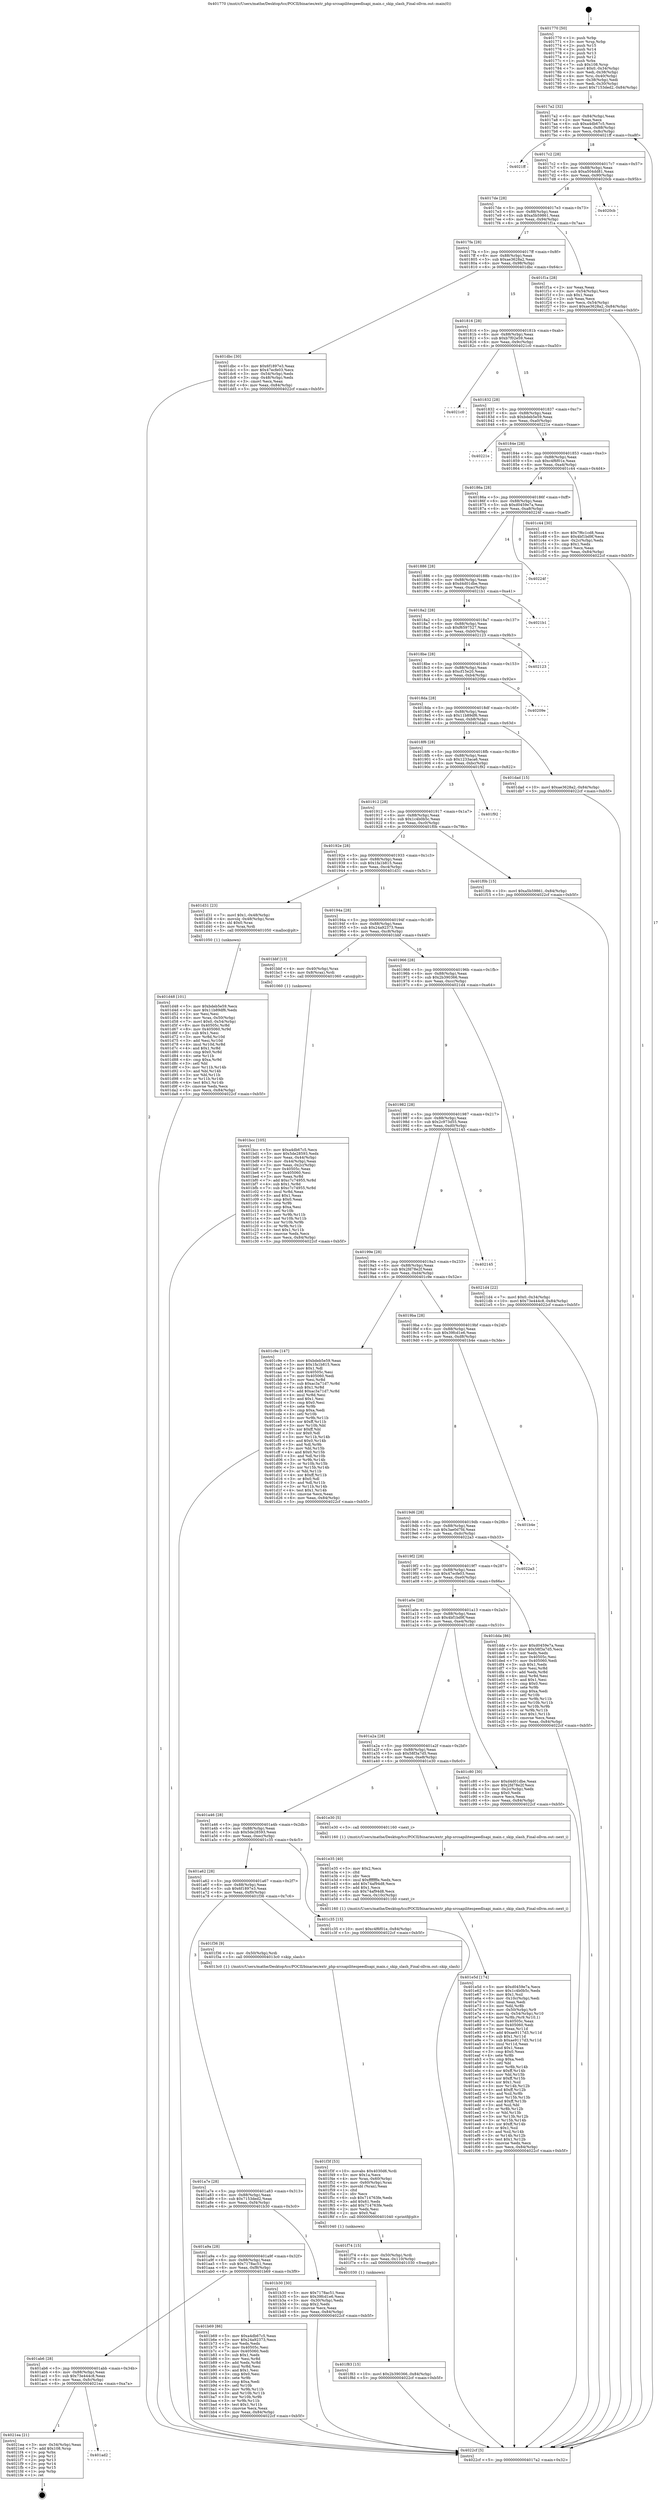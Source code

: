 digraph "0x401770" {
  label = "0x401770 (/mnt/c/Users/mathe/Desktop/tcc/POCII/binaries/extr_php-srcsapilitespeedlsapi_main.c_skip_slash_Final-ollvm.out::main(0))"
  labelloc = "t"
  node[shape=record]

  Entry [label="",width=0.3,height=0.3,shape=circle,fillcolor=black,style=filled]
  "0x4017a2" [label="{
     0x4017a2 [32]\l
     | [instrs]\l
     &nbsp;&nbsp;0x4017a2 \<+6\>: mov -0x84(%rbp),%eax\l
     &nbsp;&nbsp;0x4017a8 \<+2\>: mov %eax,%ecx\l
     &nbsp;&nbsp;0x4017aa \<+6\>: sub $0xa4db67c5,%ecx\l
     &nbsp;&nbsp;0x4017b0 \<+6\>: mov %eax,-0x88(%rbp)\l
     &nbsp;&nbsp;0x4017b6 \<+6\>: mov %ecx,-0x8c(%rbp)\l
     &nbsp;&nbsp;0x4017bc \<+6\>: je 00000000004021ff \<main+0xa8f\>\l
  }"]
  "0x4021ff" [label="{
     0x4021ff\l
  }", style=dashed]
  "0x4017c2" [label="{
     0x4017c2 [28]\l
     | [instrs]\l
     &nbsp;&nbsp;0x4017c2 \<+5\>: jmp 00000000004017c7 \<main+0x57\>\l
     &nbsp;&nbsp;0x4017c7 \<+6\>: mov -0x88(%rbp),%eax\l
     &nbsp;&nbsp;0x4017cd \<+5\>: sub $0xa504dd81,%eax\l
     &nbsp;&nbsp;0x4017d2 \<+6\>: mov %eax,-0x90(%rbp)\l
     &nbsp;&nbsp;0x4017d8 \<+6\>: je 00000000004020cb \<main+0x95b\>\l
  }"]
  Exit [label="",width=0.3,height=0.3,shape=circle,fillcolor=black,style=filled,peripheries=2]
  "0x4020cb" [label="{
     0x4020cb\l
  }", style=dashed]
  "0x4017de" [label="{
     0x4017de [28]\l
     | [instrs]\l
     &nbsp;&nbsp;0x4017de \<+5\>: jmp 00000000004017e3 \<main+0x73\>\l
     &nbsp;&nbsp;0x4017e3 \<+6\>: mov -0x88(%rbp),%eax\l
     &nbsp;&nbsp;0x4017e9 \<+5\>: sub $0xa5b59861,%eax\l
     &nbsp;&nbsp;0x4017ee \<+6\>: mov %eax,-0x94(%rbp)\l
     &nbsp;&nbsp;0x4017f4 \<+6\>: je 0000000000401f1a \<main+0x7aa\>\l
  }"]
  "0x401ad2" [label="{
     0x401ad2\l
  }", style=dashed]
  "0x401f1a" [label="{
     0x401f1a [28]\l
     | [instrs]\l
     &nbsp;&nbsp;0x401f1a \<+2\>: xor %eax,%eax\l
     &nbsp;&nbsp;0x401f1c \<+3\>: mov -0x54(%rbp),%ecx\l
     &nbsp;&nbsp;0x401f1f \<+3\>: sub $0x1,%eax\l
     &nbsp;&nbsp;0x401f22 \<+2\>: sub %eax,%ecx\l
     &nbsp;&nbsp;0x401f24 \<+3\>: mov %ecx,-0x54(%rbp)\l
     &nbsp;&nbsp;0x401f27 \<+10\>: movl $0xae3628a2,-0x84(%rbp)\l
     &nbsp;&nbsp;0x401f31 \<+5\>: jmp 00000000004022cf \<main+0xb5f\>\l
  }"]
  "0x4017fa" [label="{
     0x4017fa [28]\l
     | [instrs]\l
     &nbsp;&nbsp;0x4017fa \<+5\>: jmp 00000000004017ff \<main+0x8f\>\l
     &nbsp;&nbsp;0x4017ff \<+6\>: mov -0x88(%rbp),%eax\l
     &nbsp;&nbsp;0x401805 \<+5\>: sub $0xae3628a2,%eax\l
     &nbsp;&nbsp;0x40180a \<+6\>: mov %eax,-0x98(%rbp)\l
     &nbsp;&nbsp;0x401810 \<+6\>: je 0000000000401dbc \<main+0x64c\>\l
  }"]
  "0x4021ea" [label="{
     0x4021ea [21]\l
     | [instrs]\l
     &nbsp;&nbsp;0x4021ea \<+3\>: mov -0x34(%rbp),%eax\l
     &nbsp;&nbsp;0x4021ed \<+7\>: add $0x108,%rsp\l
     &nbsp;&nbsp;0x4021f4 \<+1\>: pop %rbx\l
     &nbsp;&nbsp;0x4021f5 \<+2\>: pop %r12\l
     &nbsp;&nbsp;0x4021f7 \<+2\>: pop %r13\l
     &nbsp;&nbsp;0x4021f9 \<+2\>: pop %r14\l
     &nbsp;&nbsp;0x4021fb \<+2\>: pop %r15\l
     &nbsp;&nbsp;0x4021fd \<+1\>: pop %rbp\l
     &nbsp;&nbsp;0x4021fe \<+1\>: ret\l
  }"]
  "0x401dbc" [label="{
     0x401dbc [30]\l
     | [instrs]\l
     &nbsp;&nbsp;0x401dbc \<+5\>: mov $0x6f1897e3,%eax\l
     &nbsp;&nbsp;0x401dc1 \<+5\>: mov $0x47ecfe03,%ecx\l
     &nbsp;&nbsp;0x401dc6 \<+3\>: mov -0x54(%rbp),%edx\l
     &nbsp;&nbsp;0x401dc9 \<+3\>: cmp -0x48(%rbp),%edx\l
     &nbsp;&nbsp;0x401dcc \<+3\>: cmovl %ecx,%eax\l
     &nbsp;&nbsp;0x401dcf \<+6\>: mov %eax,-0x84(%rbp)\l
     &nbsp;&nbsp;0x401dd5 \<+5\>: jmp 00000000004022cf \<main+0xb5f\>\l
  }"]
  "0x401816" [label="{
     0x401816 [28]\l
     | [instrs]\l
     &nbsp;&nbsp;0x401816 \<+5\>: jmp 000000000040181b \<main+0xab\>\l
     &nbsp;&nbsp;0x40181b \<+6\>: mov -0x88(%rbp),%eax\l
     &nbsp;&nbsp;0x401821 \<+5\>: sub $0xb7f02e59,%eax\l
     &nbsp;&nbsp;0x401826 \<+6\>: mov %eax,-0x9c(%rbp)\l
     &nbsp;&nbsp;0x40182c \<+6\>: je 00000000004021c0 \<main+0xa50\>\l
  }"]
  "0x401f83" [label="{
     0x401f83 [15]\l
     | [instrs]\l
     &nbsp;&nbsp;0x401f83 \<+10\>: movl $0x2b390366,-0x84(%rbp)\l
     &nbsp;&nbsp;0x401f8d \<+5\>: jmp 00000000004022cf \<main+0xb5f\>\l
  }"]
  "0x4021c0" [label="{
     0x4021c0\l
  }", style=dashed]
  "0x401832" [label="{
     0x401832 [28]\l
     | [instrs]\l
     &nbsp;&nbsp;0x401832 \<+5\>: jmp 0000000000401837 \<main+0xc7\>\l
     &nbsp;&nbsp;0x401837 \<+6\>: mov -0x88(%rbp),%eax\l
     &nbsp;&nbsp;0x40183d \<+5\>: sub $0xbdeb5e59,%eax\l
     &nbsp;&nbsp;0x401842 \<+6\>: mov %eax,-0xa0(%rbp)\l
     &nbsp;&nbsp;0x401848 \<+6\>: je 000000000040221e \<main+0xaae\>\l
  }"]
  "0x401f74" [label="{
     0x401f74 [15]\l
     | [instrs]\l
     &nbsp;&nbsp;0x401f74 \<+4\>: mov -0x50(%rbp),%rdi\l
     &nbsp;&nbsp;0x401f78 \<+6\>: mov %eax,-0x110(%rbp)\l
     &nbsp;&nbsp;0x401f7e \<+5\>: call 0000000000401030 \<free@plt\>\l
     | [calls]\l
     &nbsp;&nbsp;0x401030 \{1\} (unknown)\l
  }"]
  "0x40221e" [label="{
     0x40221e\l
  }", style=dashed]
  "0x40184e" [label="{
     0x40184e [28]\l
     | [instrs]\l
     &nbsp;&nbsp;0x40184e \<+5\>: jmp 0000000000401853 \<main+0xe3\>\l
     &nbsp;&nbsp;0x401853 \<+6\>: mov -0x88(%rbp),%eax\l
     &nbsp;&nbsp;0x401859 \<+5\>: sub $0xc4f6f01e,%eax\l
     &nbsp;&nbsp;0x40185e \<+6\>: mov %eax,-0xa4(%rbp)\l
     &nbsp;&nbsp;0x401864 \<+6\>: je 0000000000401c44 \<main+0x4d4\>\l
  }"]
  "0x401f3f" [label="{
     0x401f3f [53]\l
     | [instrs]\l
     &nbsp;&nbsp;0x401f3f \<+10\>: movabs $0x4030d6,%rdi\l
     &nbsp;&nbsp;0x401f49 \<+5\>: mov $0x1a,%ecx\l
     &nbsp;&nbsp;0x401f4e \<+4\>: mov %rax,-0x60(%rbp)\l
     &nbsp;&nbsp;0x401f52 \<+4\>: mov -0x60(%rbp),%rax\l
     &nbsp;&nbsp;0x401f56 \<+3\>: movsbl (%rax),%eax\l
     &nbsp;&nbsp;0x401f59 \<+1\>: cltd\l
     &nbsp;&nbsp;0x401f5a \<+2\>: idiv %ecx\l
     &nbsp;&nbsp;0x401f5c \<+6\>: sub $0x714763fe,%edx\l
     &nbsp;&nbsp;0x401f62 \<+3\>: add $0x61,%edx\l
     &nbsp;&nbsp;0x401f65 \<+6\>: add $0x714763fe,%edx\l
     &nbsp;&nbsp;0x401f6b \<+2\>: mov %edx,%esi\l
     &nbsp;&nbsp;0x401f6d \<+2\>: mov $0x0,%al\l
     &nbsp;&nbsp;0x401f6f \<+5\>: call 0000000000401040 \<printf@plt\>\l
     | [calls]\l
     &nbsp;&nbsp;0x401040 \{1\} (unknown)\l
  }"]
  "0x401c44" [label="{
     0x401c44 [30]\l
     | [instrs]\l
     &nbsp;&nbsp;0x401c44 \<+5\>: mov $0x7f6c1cd8,%eax\l
     &nbsp;&nbsp;0x401c49 \<+5\>: mov $0x4bf1bd9f,%ecx\l
     &nbsp;&nbsp;0x401c4e \<+3\>: mov -0x2c(%rbp),%edx\l
     &nbsp;&nbsp;0x401c51 \<+3\>: cmp $0x1,%edx\l
     &nbsp;&nbsp;0x401c54 \<+3\>: cmovl %ecx,%eax\l
     &nbsp;&nbsp;0x401c57 \<+6\>: mov %eax,-0x84(%rbp)\l
     &nbsp;&nbsp;0x401c5d \<+5\>: jmp 00000000004022cf \<main+0xb5f\>\l
  }"]
  "0x40186a" [label="{
     0x40186a [28]\l
     | [instrs]\l
     &nbsp;&nbsp;0x40186a \<+5\>: jmp 000000000040186f \<main+0xff\>\l
     &nbsp;&nbsp;0x40186f \<+6\>: mov -0x88(%rbp),%eax\l
     &nbsp;&nbsp;0x401875 \<+5\>: sub $0xd0459e7a,%eax\l
     &nbsp;&nbsp;0x40187a \<+6\>: mov %eax,-0xa8(%rbp)\l
     &nbsp;&nbsp;0x401880 \<+6\>: je 000000000040224f \<main+0xadf\>\l
  }"]
  "0x401e5d" [label="{
     0x401e5d [174]\l
     | [instrs]\l
     &nbsp;&nbsp;0x401e5d \<+5\>: mov $0xd0459e7a,%ecx\l
     &nbsp;&nbsp;0x401e62 \<+5\>: mov $0x1c4b0b5c,%edx\l
     &nbsp;&nbsp;0x401e67 \<+3\>: mov $0x1,%sil\l
     &nbsp;&nbsp;0x401e6a \<+6\>: mov -0x10c(%rbp),%edi\l
     &nbsp;&nbsp;0x401e70 \<+3\>: imul %eax,%edi\l
     &nbsp;&nbsp;0x401e73 \<+3\>: mov %dil,%r8b\l
     &nbsp;&nbsp;0x401e76 \<+4\>: mov -0x50(%rbp),%r9\l
     &nbsp;&nbsp;0x401e7a \<+4\>: movslq -0x54(%rbp),%r10\l
     &nbsp;&nbsp;0x401e7e \<+4\>: mov %r8b,(%r9,%r10,1)\l
     &nbsp;&nbsp;0x401e82 \<+7\>: mov 0x40505c,%eax\l
     &nbsp;&nbsp;0x401e89 \<+7\>: mov 0x405060,%edi\l
     &nbsp;&nbsp;0x401e90 \<+3\>: mov %eax,%r11d\l
     &nbsp;&nbsp;0x401e93 \<+7\>: add $0xae9117d3,%r11d\l
     &nbsp;&nbsp;0x401e9a \<+4\>: sub $0x1,%r11d\l
     &nbsp;&nbsp;0x401e9e \<+7\>: sub $0xae9117d3,%r11d\l
     &nbsp;&nbsp;0x401ea5 \<+4\>: imul %r11d,%eax\l
     &nbsp;&nbsp;0x401ea9 \<+3\>: and $0x1,%eax\l
     &nbsp;&nbsp;0x401eac \<+3\>: cmp $0x0,%eax\l
     &nbsp;&nbsp;0x401eaf \<+4\>: sete %r8b\l
     &nbsp;&nbsp;0x401eb3 \<+3\>: cmp $0xa,%edi\l
     &nbsp;&nbsp;0x401eb6 \<+3\>: setl %bl\l
     &nbsp;&nbsp;0x401eb9 \<+3\>: mov %r8b,%r14b\l
     &nbsp;&nbsp;0x401ebc \<+4\>: xor $0xff,%r14b\l
     &nbsp;&nbsp;0x401ec0 \<+3\>: mov %bl,%r15b\l
     &nbsp;&nbsp;0x401ec3 \<+4\>: xor $0xff,%r15b\l
     &nbsp;&nbsp;0x401ec7 \<+4\>: xor $0x1,%sil\l
     &nbsp;&nbsp;0x401ecb \<+3\>: mov %r14b,%r12b\l
     &nbsp;&nbsp;0x401ece \<+4\>: and $0xff,%r12b\l
     &nbsp;&nbsp;0x401ed2 \<+3\>: and %sil,%r8b\l
     &nbsp;&nbsp;0x401ed5 \<+3\>: mov %r15b,%r13b\l
     &nbsp;&nbsp;0x401ed8 \<+4\>: and $0xff,%r13b\l
     &nbsp;&nbsp;0x401edc \<+3\>: and %sil,%bl\l
     &nbsp;&nbsp;0x401edf \<+3\>: or %r8b,%r12b\l
     &nbsp;&nbsp;0x401ee2 \<+3\>: or %bl,%r13b\l
     &nbsp;&nbsp;0x401ee5 \<+3\>: xor %r13b,%r12b\l
     &nbsp;&nbsp;0x401ee8 \<+3\>: or %r15b,%r14b\l
     &nbsp;&nbsp;0x401eeb \<+4\>: xor $0xff,%r14b\l
     &nbsp;&nbsp;0x401eef \<+4\>: or $0x1,%sil\l
     &nbsp;&nbsp;0x401ef3 \<+3\>: and %sil,%r14b\l
     &nbsp;&nbsp;0x401ef6 \<+3\>: or %r14b,%r12b\l
     &nbsp;&nbsp;0x401ef9 \<+4\>: test $0x1,%r12b\l
     &nbsp;&nbsp;0x401efd \<+3\>: cmovne %edx,%ecx\l
     &nbsp;&nbsp;0x401f00 \<+6\>: mov %ecx,-0x84(%rbp)\l
     &nbsp;&nbsp;0x401f06 \<+5\>: jmp 00000000004022cf \<main+0xb5f\>\l
  }"]
  "0x40224f" [label="{
     0x40224f\l
  }", style=dashed]
  "0x401886" [label="{
     0x401886 [28]\l
     | [instrs]\l
     &nbsp;&nbsp;0x401886 \<+5\>: jmp 000000000040188b \<main+0x11b\>\l
     &nbsp;&nbsp;0x40188b \<+6\>: mov -0x88(%rbp),%eax\l
     &nbsp;&nbsp;0x401891 \<+5\>: sub $0xd4d01dbe,%eax\l
     &nbsp;&nbsp;0x401896 \<+6\>: mov %eax,-0xac(%rbp)\l
     &nbsp;&nbsp;0x40189c \<+6\>: je 00000000004021b1 \<main+0xa41\>\l
  }"]
  "0x401e35" [label="{
     0x401e35 [40]\l
     | [instrs]\l
     &nbsp;&nbsp;0x401e35 \<+5\>: mov $0x2,%ecx\l
     &nbsp;&nbsp;0x401e3a \<+1\>: cltd\l
     &nbsp;&nbsp;0x401e3b \<+2\>: idiv %ecx\l
     &nbsp;&nbsp;0x401e3d \<+6\>: imul $0xfffffffe,%edx,%ecx\l
     &nbsp;&nbsp;0x401e43 \<+6\>: add $0x74af94d8,%ecx\l
     &nbsp;&nbsp;0x401e49 \<+3\>: add $0x1,%ecx\l
     &nbsp;&nbsp;0x401e4c \<+6\>: sub $0x74af94d8,%ecx\l
     &nbsp;&nbsp;0x401e52 \<+6\>: mov %ecx,-0x10c(%rbp)\l
     &nbsp;&nbsp;0x401e58 \<+5\>: call 0000000000401160 \<next_i\>\l
     | [calls]\l
     &nbsp;&nbsp;0x401160 \{1\} (/mnt/c/Users/mathe/Desktop/tcc/POCII/binaries/extr_php-srcsapilitespeedlsapi_main.c_skip_slash_Final-ollvm.out::next_i)\l
  }"]
  "0x4021b1" [label="{
     0x4021b1\l
  }", style=dashed]
  "0x4018a2" [label="{
     0x4018a2 [28]\l
     | [instrs]\l
     &nbsp;&nbsp;0x4018a2 \<+5\>: jmp 00000000004018a7 \<main+0x137\>\l
     &nbsp;&nbsp;0x4018a7 \<+6\>: mov -0x88(%rbp),%eax\l
     &nbsp;&nbsp;0x4018ad \<+5\>: sub $0xf6597527,%eax\l
     &nbsp;&nbsp;0x4018b2 \<+6\>: mov %eax,-0xb0(%rbp)\l
     &nbsp;&nbsp;0x4018b8 \<+6\>: je 0000000000402123 \<main+0x9b3\>\l
  }"]
  "0x401d48" [label="{
     0x401d48 [101]\l
     | [instrs]\l
     &nbsp;&nbsp;0x401d48 \<+5\>: mov $0xbdeb5e59,%ecx\l
     &nbsp;&nbsp;0x401d4d \<+5\>: mov $0x11b89df6,%edx\l
     &nbsp;&nbsp;0x401d52 \<+2\>: xor %esi,%esi\l
     &nbsp;&nbsp;0x401d54 \<+4\>: mov %rax,-0x50(%rbp)\l
     &nbsp;&nbsp;0x401d58 \<+7\>: movl $0x0,-0x54(%rbp)\l
     &nbsp;&nbsp;0x401d5f \<+8\>: mov 0x40505c,%r8d\l
     &nbsp;&nbsp;0x401d67 \<+8\>: mov 0x405060,%r9d\l
     &nbsp;&nbsp;0x401d6f \<+3\>: sub $0x1,%esi\l
     &nbsp;&nbsp;0x401d72 \<+3\>: mov %r8d,%r10d\l
     &nbsp;&nbsp;0x401d75 \<+3\>: add %esi,%r10d\l
     &nbsp;&nbsp;0x401d78 \<+4\>: imul %r10d,%r8d\l
     &nbsp;&nbsp;0x401d7c \<+4\>: and $0x1,%r8d\l
     &nbsp;&nbsp;0x401d80 \<+4\>: cmp $0x0,%r8d\l
     &nbsp;&nbsp;0x401d84 \<+4\>: sete %r11b\l
     &nbsp;&nbsp;0x401d88 \<+4\>: cmp $0xa,%r9d\l
     &nbsp;&nbsp;0x401d8c \<+3\>: setl %bl\l
     &nbsp;&nbsp;0x401d8f \<+3\>: mov %r11b,%r14b\l
     &nbsp;&nbsp;0x401d92 \<+3\>: and %bl,%r14b\l
     &nbsp;&nbsp;0x401d95 \<+3\>: xor %bl,%r11b\l
     &nbsp;&nbsp;0x401d98 \<+3\>: or %r11b,%r14b\l
     &nbsp;&nbsp;0x401d9b \<+4\>: test $0x1,%r14b\l
     &nbsp;&nbsp;0x401d9f \<+3\>: cmovne %edx,%ecx\l
     &nbsp;&nbsp;0x401da2 \<+6\>: mov %ecx,-0x84(%rbp)\l
     &nbsp;&nbsp;0x401da8 \<+5\>: jmp 00000000004022cf \<main+0xb5f\>\l
  }"]
  "0x402123" [label="{
     0x402123\l
  }", style=dashed]
  "0x4018be" [label="{
     0x4018be [28]\l
     | [instrs]\l
     &nbsp;&nbsp;0x4018be \<+5\>: jmp 00000000004018c3 \<main+0x153\>\l
     &nbsp;&nbsp;0x4018c3 \<+6\>: mov -0x88(%rbp),%eax\l
     &nbsp;&nbsp;0x4018c9 \<+5\>: sub $0xcf15e20,%eax\l
     &nbsp;&nbsp;0x4018ce \<+6\>: mov %eax,-0xb4(%rbp)\l
     &nbsp;&nbsp;0x4018d4 \<+6\>: je 000000000040209e \<main+0x92e\>\l
  }"]
  "0x401bcc" [label="{
     0x401bcc [105]\l
     | [instrs]\l
     &nbsp;&nbsp;0x401bcc \<+5\>: mov $0xa4db67c5,%ecx\l
     &nbsp;&nbsp;0x401bd1 \<+5\>: mov $0x5de28593,%edx\l
     &nbsp;&nbsp;0x401bd6 \<+3\>: mov %eax,-0x44(%rbp)\l
     &nbsp;&nbsp;0x401bd9 \<+3\>: mov -0x44(%rbp),%eax\l
     &nbsp;&nbsp;0x401bdc \<+3\>: mov %eax,-0x2c(%rbp)\l
     &nbsp;&nbsp;0x401bdf \<+7\>: mov 0x40505c,%eax\l
     &nbsp;&nbsp;0x401be6 \<+7\>: mov 0x405060,%esi\l
     &nbsp;&nbsp;0x401bed \<+3\>: mov %eax,%r8d\l
     &nbsp;&nbsp;0x401bf0 \<+7\>: add $0xc7c74955,%r8d\l
     &nbsp;&nbsp;0x401bf7 \<+4\>: sub $0x1,%r8d\l
     &nbsp;&nbsp;0x401bfb \<+7\>: sub $0xc7c74955,%r8d\l
     &nbsp;&nbsp;0x401c02 \<+4\>: imul %r8d,%eax\l
     &nbsp;&nbsp;0x401c06 \<+3\>: and $0x1,%eax\l
     &nbsp;&nbsp;0x401c09 \<+3\>: cmp $0x0,%eax\l
     &nbsp;&nbsp;0x401c0c \<+4\>: sete %r9b\l
     &nbsp;&nbsp;0x401c10 \<+3\>: cmp $0xa,%esi\l
     &nbsp;&nbsp;0x401c13 \<+4\>: setl %r10b\l
     &nbsp;&nbsp;0x401c17 \<+3\>: mov %r9b,%r11b\l
     &nbsp;&nbsp;0x401c1a \<+3\>: and %r10b,%r11b\l
     &nbsp;&nbsp;0x401c1d \<+3\>: xor %r10b,%r9b\l
     &nbsp;&nbsp;0x401c20 \<+3\>: or %r9b,%r11b\l
     &nbsp;&nbsp;0x401c23 \<+4\>: test $0x1,%r11b\l
     &nbsp;&nbsp;0x401c27 \<+3\>: cmovne %edx,%ecx\l
     &nbsp;&nbsp;0x401c2a \<+6\>: mov %ecx,-0x84(%rbp)\l
     &nbsp;&nbsp;0x401c30 \<+5\>: jmp 00000000004022cf \<main+0xb5f\>\l
  }"]
  "0x40209e" [label="{
     0x40209e\l
  }", style=dashed]
  "0x4018da" [label="{
     0x4018da [28]\l
     | [instrs]\l
     &nbsp;&nbsp;0x4018da \<+5\>: jmp 00000000004018df \<main+0x16f\>\l
     &nbsp;&nbsp;0x4018df \<+6\>: mov -0x88(%rbp),%eax\l
     &nbsp;&nbsp;0x4018e5 \<+5\>: sub $0x11b89df6,%eax\l
     &nbsp;&nbsp;0x4018ea \<+6\>: mov %eax,-0xb8(%rbp)\l
     &nbsp;&nbsp;0x4018f0 \<+6\>: je 0000000000401dad \<main+0x63d\>\l
  }"]
  "0x401ab6" [label="{
     0x401ab6 [28]\l
     | [instrs]\l
     &nbsp;&nbsp;0x401ab6 \<+5\>: jmp 0000000000401abb \<main+0x34b\>\l
     &nbsp;&nbsp;0x401abb \<+6\>: mov -0x88(%rbp),%eax\l
     &nbsp;&nbsp;0x401ac1 \<+5\>: sub $0x73e444c8,%eax\l
     &nbsp;&nbsp;0x401ac6 \<+6\>: mov %eax,-0xfc(%rbp)\l
     &nbsp;&nbsp;0x401acc \<+6\>: je 00000000004021ea \<main+0xa7a\>\l
  }"]
  "0x401dad" [label="{
     0x401dad [15]\l
     | [instrs]\l
     &nbsp;&nbsp;0x401dad \<+10\>: movl $0xae3628a2,-0x84(%rbp)\l
     &nbsp;&nbsp;0x401db7 \<+5\>: jmp 00000000004022cf \<main+0xb5f\>\l
  }"]
  "0x4018f6" [label="{
     0x4018f6 [28]\l
     | [instrs]\l
     &nbsp;&nbsp;0x4018f6 \<+5\>: jmp 00000000004018fb \<main+0x18b\>\l
     &nbsp;&nbsp;0x4018fb \<+6\>: mov -0x88(%rbp),%eax\l
     &nbsp;&nbsp;0x401901 \<+5\>: sub $0x1233aca6,%eax\l
     &nbsp;&nbsp;0x401906 \<+6\>: mov %eax,-0xbc(%rbp)\l
     &nbsp;&nbsp;0x40190c \<+6\>: je 0000000000401f92 \<main+0x822\>\l
  }"]
  "0x401b69" [label="{
     0x401b69 [86]\l
     | [instrs]\l
     &nbsp;&nbsp;0x401b69 \<+5\>: mov $0xa4db67c5,%eax\l
     &nbsp;&nbsp;0x401b6e \<+5\>: mov $0x24a92373,%ecx\l
     &nbsp;&nbsp;0x401b73 \<+2\>: xor %edx,%edx\l
     &nbsp;&nbsp;0x401b75 \<+7\>: mov 0x40505c,%esi\l
     &nbsp;&nbsp;0x401b7c \<+7\>: mov 0x405060,%edi\l
     &nbsp;&nbsp;0x401b83 \<+3\>: sub $0x1,%edx\l
     &nbsp;&nbsp;0x401b86 \<+3\>: mov %esi,%r8d\l
     &nbsp;&nbsp;0x401b89 \<+3\>: add %edx,%r8d\l
     &nbsp;&nbsp;0x401b8c \<+4\>: imul %r8d,%esi\l
     &nbsp;&nbsp;0x401b90 \<+3\>: and $0x1,%esi\l
     &nbsp;&nbsp;0x401b93 \<+3\>: cmp $0x0,%esi\l
     &nbsp;&nbsp;0x401b96 \<+4\>: sete %r9b\l
     &nbsp;&nbsp;0x401b9a \<+3\>: cmp $0xa,%edi\l
     &nbsp;&nbsp;0x401b9d \<+4\>: setl %r10b\l
     &nbsp;&nbsp;0x401ba1 \<+3\>: mov %r9b,%r11b\l
     &nbsp;&nbsp;0x401ba4 \<+3\>: and %r10b,%r11b\l
     &nbsp;&nbsp;0x401ba7 \<+3\>: xor %r10b,%r9b\l
     &nbsp;&nbsp;0x401baa \<+3\>: or %r9b,%r11b\l
     &nbsp;&nbsp;0x401bad \<+4\>: test $0x1,%r11b\l
     &nbsp;&nbsp;0x401bb1 \<+3\>: cmovne %ecx,%eax\l
     &nbsp;&nbsp;0x401bb4 \<+6\>: mov %eax,-0x84(%rbp)\l
     &nbsp;&nbsp;0x401bba \<+5\>: jmp 00000000004022cf \<main+0xb5f\>\l
  }"]
  "0x401f92" [label="{
     0x401f92\l
  }", style=dashed]
  "0x401912" [label="{
     0x401912 [28]\l
     | [instrs]\l
     &nbsp;&nbsp;0x401912 \<+5\>: jmp 0000000000401917 \<main+0x1a7\>\l
     &nbsp;&nbsp;0x401917 \<+6\>: mov -0x88(%rbp),%eax\l
     &nbsp;&nbsp;0x40191d \<+5\>: sub $0x1c4b0b5c,%eax\l
     &nbsp;&nbsp;0x401922 \<+6\>: mov %eax,-0xc0(%rbp)\l
     &nbsp;&nbsp;0x401928 \<+6\>: je 0000000000401f0b \<main+0x79b\>\l
  }"]
  "0x401770" [label="{
     0x401770 [50]\l
     | [instrs]\l
     &nbsp;&nbsp;0x401770 \<+1\>: push %rbp\l
     &nbsp;&nbsp;0x401771 \<+3\>: mov %rsp,%rbp\l
     &nbsp;&nbsp;0x401774 \<+2\>: push %r15\l
     &nbsp;&nbsp;0x401776 \<+2\>: push %r14\l
     &nbsp;&nbsp;0x401778 \<+2\>: push %r13\l
     &nbsp;&nbsp;0x40177a \<+2\>: push %r12\l
     &nbsp;&nbsp;0x40177c \<+1\>: push %rbx\l
     &nbsp;&nbsp;0x40177d \<+7\>: sub $0x108,%rsp\l
     &nbsp;&nbsp;0x401784 \<+7\>: movl $0x0,-0x34(%rbp)\l
     &nbsp;&nbsp;0x40178b \<+3\>: mov %edi,-0x38(%rbp)\l
     &nbsp;&nbsp;0x40178e \<+4\>: mov %rsi,-0x40(%rbp)\l
     &nbsp;&nbsp;0x401792 \<+3\>: mov -0x38(%rbp),%edi\l
     &nbsp;&nbsp;0x401795 \<+3\>: mov %edi,-0x30(%rbp)\l
     &nbsp;&nbsp;0x401798 \<+10\>: movl $0x7153ded2,-0x84(%rbp)\l
  }"]
  "0x401f0b" [label="{
     0x401f0b [15]\l
     | [instrs]\l
     &nbsp;&nbsp;0x401f0b \<+10\>: movl $0xa5b59861,-0x84(%rbp)\l
     &nbsp;&nbsp;0x401f15 \<+5\>: jmp 00000000004022cf \<main+0xb5f\>\l
  }"]
  "0x40192e" [label="{
     0x40192e [28]\l
     | [instrs]\l
     &nbsp;&nbsp;0x40192e \<+5\>: jmp 0000000000401933 \<main+0x1c3\>\l
     &nbsp;&nbsp;0x401933 \<+6\>: mov -0x88(%rbp),%eax\l
     &nbsp;&nbsp;0x401939 \<+5\>: sub $0x1fa1b815,%eax\l
     &nbsp;&nbsp;0x40193e \<+6\>: mov %eax,-0xc4(%rbp)\l
     &nbsp;&nbsp;0x401944 \<+6\>: je 0000000000401d31 \<main+0x5c1\>\l
  }"]
  "0x4022cf" [label="{
     0x4022cf [5]\l
     | [instrs]\l
     &nbsp;&nbsp;0x4022cf \<+5\>: jmp 00000000004017a2 \<main+0x32\>\l
  }"]
  "0x401d31" [label="{
     0x401d31 [23]\l
     | [instrs]\l
     &nbsp;&nbsp;0x401d31 \<+7\>: movl $0x1,-0x48(%rbp)\l
     &nbsp;&nbsp;0x401d38 \<+4\>: movslq -0x48(%rbp),%rax\l
     &nbsp;&nbsp;0x401d3c \<+4\>: shl $0x0,%rax\l
     &nbsp;&nbsp;0x401d40 \<+3\>: mov %rax,%rdi\l
     &nbsp;&nbsp;0x401d43 \<+5\>: call 0000000000401050 \<malloc@plt\>\l
     | [calls]\l
     &nbsp;&nbsp;0x401050 \{1\} (unknown)\l
  }"]
  "0x40194a" [label="{
     0x40194a [28]\l
     | [instrs]\l
     &nbsp;&nbsp;0x40194a \<+5\>: jmp 000000000040194f \<main+0x1df\>\l
     &nbsp;&nbsp;0x40194f \<+6\>: mov -0x88(%rbp),%eax\l
     &nbsp;&nbsp;0x401955 \<+5\>: sub $0x24a92373,%eax\l
     &nbsp;&nbsp;0x40195a \<+6\>: mov %eax,-0xc8(%rbp)\l
     &nbsp;&nbsp;0x401960 \<+6\>: je 0000000000401bbf \<main+0x44f\>\l
  }"]
  "0x401a9a" [label="{
     0x401a9a [28]\l
     | [instrs]\l
     &nbsp;&nbsp;0x401a9a \<+5\>: jmp 0000000000401a9f \<main+0x32f\>\l
     &nbsp;&nbsp;0x401a9f \<+6\>: mov -0x88(%rbp),%eax\l
     &nbsp;&nbsp;0x401aa5 \<+5\>: sub $0x7178ac51,%eax\l
     &nbsp;&nbsp;0x401aaa \<+6\>: mov %eax,-0xf8(%rbp)\l
     &nbsp;&nbsp;0x401ab0 \<+6\>: je 0000000000401b69 \<main+0x3f9\>\l
  }"]
  "0x401bbf" [label="{
     0x401bbf [13]\l
     | [instrs]\l
     &nbsp;&nbsp;0x401bbf \<+4\>: mov -0x40(%rbp),%rax\l
     &nbsp;&nbsp;0x401bc3 \<+4\>: mov 0x8(%rax),%rdi\l
     &nbsp;&nbsp;0x401bc7 \<+5\>: call 0000000000401060 \<atoi@plt\>\l
     | [calls]\l
     &nbsp;&nbsp;0x401060 \{1\} (unknown)\l
  }"]
  "0x401966" [label="{
     0x401966 [28]\l
     | [instrs]\l
     &nbsp;&nbsp;0x401966 \<+5\>: jmp 000000000040196b \<main+0x1fb\>\l
     &nbsp;&nbsp;0x40196b \<+6\>: mov -0x88(%rbp),%eax\l
     &nbsp;&nbsp;0x401971 \<+5\>: sub $0x2b390366,%eax\l
     &nbsp;&nbsp;0x401976 \<+6\>: mov %eax,-0xcc(%rbp)\l
     &nbsp;&nbsp;0x40197c \<+6\>: je 00000000004021d4 \<main+0xa64\>\l
  }"]
  "0x401b30" [label="{
     0x401b30 [30]\l
     | [instrs]\l
     &nbsp;&nbsp;0x401b30 \<+5\>: mov $0x7178ac51,%eax\l
     &nbsp;&nbsp;0x401b35 \<+5\>: mov $0x39fcd1e6,%ecx\l
     &nbsp;&nbsp;0x401b3a \<+3\>: mov -0x30(%rbp),%edx\l
     &nbsp;&nbsp;0x401b3d \<+3\>: cmp $0x2,%edx\l
     &nbsp;&nbsp;0x401b40 \<+3\>: cmovne %ecx,%eax\l
     &nbsp;&nbsp;0x401b43 \<+6\>: mov %eax,-0x84(%rbp)\l
     &nbsp;&nbsp;0x401b49 \<+5\>: jmp 00000000004022cf \<main+0xb5f\>\l
  }"]
  "0x4021d4" [label="{
     0x4021d4 [22]\l
     | [instrs]\l
     &nbsp;&nbsp;0x4021d4 \<+7\>: movl $0x0,-0x34(%rbp)\l
     &nbsp;&nbsp;0x4021db \<+10\>: movl $0x73e444c8,-0x84(%rbp)\l
     &nbsp;&nbsp;0x4021e5 \<+5\>: jmp 00000000004022cf \<main+0xb5f\>\l
  }"]
  "0x401982" [label="{
     0x401982 [28]\l
     | [instrs]\l
     &nbsp;&nbsp;0x401982 \<+5\>: jmp 0000000000401987 \<main+0x217\>\l
     &nbsp;&nbsp;0x401987 \<+6\>: mov -0x88(%rbp),%eax\l
     &nbsp;&nbsp;0x40198d \<+5\>: sub $0x2c973d55,%eax\l
     &nbsp;&nbsp;0x401992 \<+6\>: mov %eax,-0xd0(%rbp)\l
     &nbsp;&nbsp;0x401998 \<+6\>: je 0000000000402145 \<main+0x9d5\>\l
  }"]
  "0x401a7e" [label="{
     0x401a7e [28]\l
     | [instrs]\l
     &nbsp;&nbsp;0x401a7e \<+5\>: jmp 0000000000401a83 \<main+0x313\>\l
     &nbsp;&nbsp;0x401a83 \<+6\>: mov -0x88(%rbp),%eax\l
     &nbsp;&nbsp;0x401a89 \<+5\>: sub $0x7153ded2,%eax\l
     &nbsp;&nbsp;0x401a8e \<+6\>: mov %eax,-0xf4(%rbp)\l
     &nbsp;&nbsp;0x401a94 \<+6\>: je 0000000000401b30 \<main+0x3c0\>\l
  }"]
  "0x402145" [label="{
     0x402145\l
  }", style=dashed]
  "0x40199e" [label="{
     0x40199e [28]\l
     | [instrs]\l
     &nbsp;&nbsp;0x40199e \<+5\>: jmp 00000000004019a3 \<main+0x233\>\l
     &nbsp;&nbsp;0x4019a3 \<+6\>: mov -0x88(%rbp),%eax\l
     &nbsp;&nbsp;0x4019a9 \<+5\>: sub $0x2fd78e2f,%eax\l
     &nbsp;&nbsp;0x4019ae \<+6\>: mov %eax,-0xd4(%rbp)\l
     &nbsp;&nbsp;0x4019b4 \<+6\>: je 0000000000401c9e \<main+0x52e\>\l
  }"]
  "0x401f36" [label="{
     0x401f36 [9]\l
     | [instrs]\l
     &nbsp;&nbsp;0x401f36 \<+4\>: mov -0x50(%rbp),%rdi\l
     &nbsp;&nbsp;0x401f3a \<+5\>: call 00000000004013c0 \<skip_slash\>\l
     | [calls]\l
     &nbsp;&nbsp;0x4013c0 \{1\} (/mnt/c/Users/mathe/Desktop/tcc/POCII/binaries/extr_php-srcsapilitespeedlsapi_main.c_skip_slash_Final-ollvm.out::skip_slash)\l
  }"]
  "0x401c9e" [label="{
     0x401c9e [147]\l
     | [instrs]\l
     &nbsp;&nbsp;0x401c9e \<+5\>: mov $0xbdeb5e59,%eax\l
     &nbsp;&nbsp;0x401ca3 \<+5\>: mov $0x1fa1b815,%ecx\l
     &nbsp;&nbsp;0x401ca8 \<+2\>: mov $0x1,%dl\l
     &nbsp;&nbsp;0x401caa \<+7\>: mov 0x40505c,%esi\l
     &nbsp;&nbsp;0x401cb1 \<+7\>: mov 0x405060,%edi\l
     &nbsp;&nbsp;0x401cb8 \<+3\>: mov %esi,%r8d\l
     &nbsp;&nbsp;0x401cbb \<+7\>: sub $0xac3a71d7,%r8d\l
     &nbsp;&nbsp;0x401cc2 \<+4\>: sub $0x1,%r8d\l
     &nbsp;&nbsp;0x401cc6 \<+7\>: add $0xac3a71d7,%r8d\l
     &nbsp;&nbsp;0x401ccd \<+4\>: imul %r8d,%esi\l
     &nbsp;&nbsp;0x401cd1 \<+3\>: and $0x1,%esi\l
     &nbsp;&nbsp;0x401cd4 \<+3\>: cmp $0x0,%esi\l
     &nbsp;&nbsp;0x401cd7 \<+4\>: sete %r9b\l
     &nbsp;&nbsp;0x401cdb \<+3\>: cmp $0xa,%edi\l
     &nbsp;&nbsp;0x401cde \<+4\>: setl %r10b\l
     &nbsp;&nbsp;0x401ce2 \<+3\>: mov %r9b,%r11b\l
     &nbsp;&nbsp;0x401ce5 \<+4\>: xor $0xff,%r11b\l
     &nbsp;&nbsp;0x401ce9 \<+3\>: mov %r10b,%bl\l
     &nbsp;&nbsp;0x401cec \<+3\>: xor $0xff,%bl\l
     &nbsp;&nbsp;0x401cef \<+3\>: xor $0x0,%dl\l
     &nbsp;&nbsp;0x401cf2 \<+3\>: mov %r11b,%r14b\l
     &nbsp;&nbsp;0x401cf5 \<+4\>: and $0x0,%r14b\l
     &nbsp;&nbsp;0x401cf9 \<+3\>: and %dl,%r9b\l
     &nbsp;&nbsp;0x401cfc \<+3\>: mov %bl,%r15b\l
     &nbsp;&nbsp;0x401cff \<+4\>: and $0x0,%r15b\l
     &nbsp;&nbsp;0x401d03 \<+3\>: and %dl,%r10b\l
     &nbsp;&nbsp;0x401d06 \<+3\>: or %r9b,%r14b\l
     &nbsp;&nbsp;0x401d09 \<+3\>: or %r10b,%r15b\l
     &nbsp;&nbsp;0x401d0c \<+3\>: xor %r15b,%r14b\l
     &nbsp;&nbsp;0x401d0f \<+3\>: or %bl,%r11b\l
     &nbsp;&nbsp;0x401d12 \<+4\>: xor $0xff,%r11b\l
     &nbsp;&nbsp;0x401d16 \<+3\>: or $0x0,%dl\l
     &nbsp;&nbsp;0x401d19 \<+3\>: and %dl,%r11b\l
     &nbsp;&nbsp;0x401d1c \<+3\>: or %r11b,%r14b\l
     &nbsp;&nbsp;0x401d1f \<+4\>: test $0x1,%r14b\l
     &nbsp;&nbsp;0x401d23 \<+3\>: cmovne %ecx,%eax\l
     &nbsp;&nbsp;0x401d26 \<+6\>: mov %eax,-0x84(%rbp)\l
     &nbsp;&nbsp;0x401d2c \<+5\>: jmp 00000000004022cf \<main+0xb5f\>\l
  }"]
  "0x4019ba" [label="{
     0x4019ba [28]\l
     | [instrs]\l
     &nbsp;&nbsp;0x4019ba \<+5\>: jmp 00000000004019bf \<main+0x24f\>\l
     &nbsp;&nbsp;0x4019bf \<+6\>: mov -0x88(%rbp),%eax\l
     &nbsp;&nbsp;0x4019c5 \<+5\>: sub $0x39fcd1e6,%eax\l
     &nbsp;&nbsp;0x4019ca \<+6\>: mov %eax,-0xd8(%rbp)\l
     &nbsp;&nbsp;0x4019d0 \<+6\>: je 0000000000401b4e \<main+0x3de\>\l
  }"]
  "0x401a62" [label="{
     0x401a62 [28]\l
     | [instrs]\l
     &nbsp;&nbsp;0x401a62 \<+5\>: jmp 0000000000401a67 \<main+0x2f7\>\l
     &nbsp;&nbsp;0x401a67 \<+6\>: mov -0x88(%rbp),%eax\l
     &nbsp;&nbsp;0x401a6d \<+5\>: sub $0x6f1897e3,%eax\l
     &nbsp;&nbsp;0x401a72 \<+6\>: mov %eax,-0xf0(%rbp)\l
     &nbsp;&nbsp;0x401a78 \<+6\>: je 0000000000401f36 \<main+0x7c6\>\l
  }"]
  "0x401b4e" [label="{
     0x401b4e\l
  }", style=dashed]
  "0x4019d6" [label="{
     0x4019d6 [28]\l
     | [instrs]\l
     &nbsp;&nbsp;0x4019d6 \<+5\>: jmp 00000000004019db \<main+0x26b\>\l
     &nbsp;&nbsp;0x4019db \<+6\>: mov -0x88(%rbp),%eax\l
     &nbsp;&nbsp;0x4019e1 \<+5\>: sub $0x3ae0d7fd,%eax\l
     &nbsp;&nbsp;0x4019e6 \<+6\>: mov %eax,-0xdc(%rbp)\l
     &nbsp;&nbsp;0x4019ec \<+6\>: je 00000000004022a3 \<main+0xb33\>\l
  }"]
  "0x401c35" [label="{
     0x401c35 [15]\l
     | [instrs]\l
     &nbsp;&nbsp;0x401c35 \<+10\>: movl $0xc4f6f01e,-0x84(%rbp)\l
     &nbsp;&nbsp;0x401c3f \<+5\>: jmp 00000000004022cf \<main+0xb5f\>\l
  }"]
  "0x4022a3" [label="{
     0x4022a3\l
  }", style=dashed]
  "0x4019f2" [label="{
     0x4019f2 [28]\l
     | [instrs]\l
     &nbsp;&nbsp;0x4019f2 \<+5\>: jmp 00000000004019f7 \<main+0x287\>\l
     &nbsp;&nbsp;0x4019f7 \<+6\>: mov -0x88(%rbp),%eax\l
     &nbsp;&nbsp;0x4019fd \<+5\>: sub $0x47ecfe03,%eax\l
     &nbsp;&nbsp;0x401a02 \<+6\>: mov %eax,-0xe0(%rbp)\l
     &nbsp;&nbsp;0x401a08 \<+6\>: je 0000000000401dda \<main+0x66a\>\l
  }"]
  "0x401a46" [label="{
     0x401a46 [28]\l
     | [instrs]\l
     &nbsp;&nbsp;0x401a46 \<+5\>: jmp 0000000000401a4b \<main+0x2db\>\l
     &nbsp;&nbsp;0x401a4b \<+6\>: mov -0x88(%rbp),%eax\l
     &nbsp;&nbsp;0x401a51 \<+5\>: sub $0x5de28593,%eax\l
     &nbsp;&nbsp;0x401a56 \<+6\>: mov %eax,-0xec(%rbp)\l
     &nbsp;&nbsp;0x401a5c \<+6\>: je 0000000000401c35 \<main+0x4c5\>\l
  }"]
  "0x401dda" [label="{
     0x401dda [86]\l
     | [instrs]\l
     &nbsp;&nbsp;0x401dda \<+5\>: mov $0xd0459e7a,%eax\l
     &nbsp;&nbsp;0x401ddf \<+5\>: mov $0x58f3a7d5,%ecx\l
     &nbsp;&nbsp;0x401de4 \<+2\>: xor %edx,%edx\l
     &nbsp;&nbsp;0x401de6 \<+7\>: mov 0x40505c,%esi\l
     &nbsp;&nbsp;0x401ded \<+7\>: mov 0x405060,%edi\l
     &nbsp;&nbsp;0x401df4 \<+3\>: sub $0x1,%edx\l
     &nbsp;&nbsp;0x401df7 \<+3\>: mov %esi,%r8d\l
     &nbsp;&nbsp;0x401dfa \<+3\>: add %edx,%r8d\l
     &nbsp;&nbsp;0x401dfd \<+4\>: imul %r8d,%esi\l
     &nbsp;&nbsp;0x401e01 \<+3\>: and $0x1,%esi\l
     &nbsp;&nbsp;0x401e04 \<+3\>: cmp $0x0,%esi\l
     &nbsp;&nbsp;0x401e07 \<+4\>: sete %r9b\l
     &nbsp;&nbsp;0x401e0b \<+3\>: cmp $0xa,%edi\l
     &nbsp;&nbsp;0x401e0e \<+4\>: setl %r10b\l
     &nbsp;&nbsp;0x401e12 \<+3\>: mov %r9b,%r11b\l
     &nbsp;&nbsp;0x401e15 \<+3\>: and %r10b,%r11b\l
     &nbsp;&nbsp;0x401e18 \<+3\>: xor %r10b,%r9b\l
     &nbsp;&nbsp;0x401e1b \<+3\>: or %r9b,%r11b\l
     &nbsp;&nbsp;0x401e1e \<+4\>: test $0x1,%r11b\l
     &nbsp;&nbsp;0x401e22 \<+3\>: cmovne %ecx,%eax\l
     &nbsp;&nbsp;0x401e25 \<+6\>: mov %eax,-0x84(%rbp)\l
     &nbsp;&nbsp;0x401e2b \<+5\>: jmp 00000000004022cf \<main+0xb5f\>\l
  }"]
  "0x401a0e" [label="{
     0x401a0e [28]\l
     | [instrs]\l
     &nbsp;&nbsp;0x401a0e \<+5\>: jmp 0000000000401a13 \<main+0x2a3\>\l
     &nbsp;&nbsp;0x401a13 \<+6\>: mov -0x88(%rbp),%eax\l
     &nbsp;&nbsp;0x401a19 \<+5\>: sub $0x4bf1bd9f,%eax\l
     &nbsp;&nbsp;0x401a1e \<+6\>: mov %eax,-0xe4(%rbp)\l
     &nbsp;&nbsp;0x401a24 \<+6\>: je 0000000000401c80 \<main+0x510\>\l
  }"]
  "0x401e30" [label="{
     0x401e30 [5]\l
     | [instrs]\l
     &nbsp;&nbsp;0x401e30 \<+5\>: call 0000000000401160 \<next_i\>\l
     | [calls]\l
     &nbsp;&nbsp;0x401160 \{1\} (/mnt/c/Users/mathe/Desktop/tcc/POCII/binaries/extr_php-srcsapilitespeedlsapi_main.c_skip_slash_Final-ollvm.out::next_i)\l
  }"]
  "0x401c80" [label="{
     0x401c80 [30]\l
     | [instrs]\l
     &nbsp;&nbsp;0x401c80 \<+5\>: mov $0xd4d01dbe,%eax\l
     &nbsp;&nbsp;0x401c85 \<+5\>: mov $0x2fd78e2f,%ecx\l
     &nbsp;&nbsp;0x401c8a \<+3\>: mov -0x2c(%rbp),%edx\l
     &nbsp;&nbsp;0x401c8d \<+3\>: cmp $0x0,%edx\l
     &nbsp;&nbsp;0x401c90 \<+3\>: cmove %ecx,%eax\l
     &nbsp;&nbsp;0x401c93 \<+6\>: mov %eax,-0x84(%rbp)\l
     &nbsp;&nbsp;0x401c99 \<+5\>: jmp 00000000004022cf \<main+0xb5f\>\l
  }"]
  "0x401a2a" [label="{
     0x401a2a [28]\l
     | [instrs]\l
     &nbsp;&nbsp;0x401a2a \<+5\>: jmp 0000000000401a2f \<main+0x2bf\>\l
     &nbsp;&nbsp;0x401a2f \<+6\>: mov -0x88(%rbp),%eax\l
     &nbsp;&nbsp;0x401a35 \<+5\>: sub $0x58f3a7d5,%eax\l
     &nbsp;&nbsp;0x401a3a \<+6\>: mov %eax,-0xe8(%rbp)\l
     &nbsp;&nbsp;0x401a40 \<+6\>: je 0000000000401e30 \<main+0x6c0\>\l
  }"]
  Entry -> "0x401770" [label=" 1"]
  "0x4017a2" -> "0x4021ff" [label=" 0"]
  "0x4017a2" -> "0x4017c2" [label=" 18"]
  "0x4021ea" -> Exit [label=" 1"]
  "0x4017c2" -> "0x4020cb" [label=" 0"]
  "0x4017c2" -> "0x4017de" [label=" 18"]
  "0x401ab6" -> "0x401ad2" [label=" 0"]
  "0x4017de" -> "0x401f1a" [label=" 1"]
  "0x4017de" -> "0x4017fa" [label=" 17"]
  "0x401ab6" -> "0x4021ea" [label=" 1"]
  "0x4017fa" -> "0x401dbc" [label=" 2"]
  "0x4017fa" -> "0x401816" [label=" 15"]
  "0x4021d4" -> "0x4022cf" [label=" 1"]
  "0x401816" -> "0x4021c0" [label=" 0"]
  "0x401816" -> "0x401832" [label=" 15"]
  "0x401f83" -> "0x4022cf" [label=" 1"]
  "0x401832" -> "0x40221e" [label=" 0"]
  "0x401832" -> "0x40184e" [label=" 15"]
  "0x401f74" -> "0x401f83" [label=" 1"]
  "0x40184e" -> "0x401c44" [label=" 1"]
  "0x40184e" -> "0x40186a" [label=" 14"]
  "0x401f3f" -> "0x401f74" [label=" 1"]
  "0x40186a" -> "0x40224f" [label=" 0"]
  "0x40186a" -> "0x401886" [label=" 14"]
  "0x401f36" -> "0x401f3f" [label=" 1"]
  "0x401886" -> "0x4021b1" [label=" 0"]
  "0x401886" -> "0x4018a2" [label=" 14"]
  "0x401f1a" -> "0x4022cf" [label=" 1"]
  "0x4018a2" -> "0x402123" [label=" 0"]
  "0x4018a2" -> "0x4018be" [label=" 14"]
  "0x401f0b" -> "0x4022cf" [label=" 1"]
  "0x4018be" -> "0x40209e" [label=" 0"]
  "0x4018be" -> "0x4018da" [label=" 14"]
  "0x401e5d" -> "0x4022cf" [label=" 1"]
  "0x4018da" -> "0x401dad" [label=" 1"]
  "0x4018da" -> "0x4018f6" [label=" 13"]
  "0x401e35" -> "0x401e5d" [label=" 1"]
  "0x4018f6" -> "0x401f92" [label=" 0"]
  "0x4018f6" -> "0x401912" [label=" 13"]
  "0x401e30" -> "0x401e35" [label=" 1"]
  "0x401912" -> "0x401f0b" [label=" 1"]
  "0x401912" -> "0x40192e" [label=" 12"]
  "0x401dbc" -> "0x4022cf" [label=" 2"]
  "0x40192e" -> "0x401d31" [label=" 1"]
  "0x40192e" -> "0x40194a" [label=" 11"]
  "0x401dad" -> "0x4022cf" [label=" 1"]
  "0x40194a" -> "0x401bbf" [label=" 1"]
  "0x40194a" -> "0x401966" [label=" 10"]
  "0x401d48" -> "0x4022cf" [label=" 1"]
  "0x401966" -> "0x4021d4" [label=" 1"]
  "0x401966" -> "0x401982" [label=" 9"]
  "0x401d31" -> "0x401d48" [label=" 1"]
  "0x401982" -> "0x402145" [label=" 0"]
  "0x401982" -> "0x40199e" [label=" 9"]
  "0x401c80" -> "0x4022cf" [label=" 1"]
  "0x40199e" -> "0x401c9e" [label=" 1"]
  "0x40199e" -> "0x4019ba" [label=" 8"]
  "0x401c44" -> "0x4022cf" [label=" 1"]
  "0x4019ba" -> "0x401b4e" [label=" 0"]
  "0x4019ba" -> "0x4019d6" [label=" 8"]
  "0x401bcc" -> "0x4022cf" [label=" 1"]
  "0x4019d6" -> "0x4022a3" [label=" 0"]
  "0x4019d6" -> "0x4019f2" [label=" 8"]
  "0x401bbf" -> "0x401bcc" [label=" 1"]
  "0x4019f2" -> "0x401dda" [label=" 1"]
  "0x4019f2" -> "0x401a0e" [label=" 7"]
  "0x401a9a" -> "0x401ab6" [label=" 1"]
  "0x401a0e" -> "0x401c80" [label=" 1"]
  "0x401a0e" -> "0x401a2a" [label=" 6"]
  "0x401a9a" -> "0x401b69" [label=" 1"]
  "0x401a2a" -> "0x401e30" [label=" 1"]
  "0x401a2a" -> "0x401a46" [label=" 5"]
  "0x401b69" -> "0x4022cf" [label=" 1"]
  "0x401a46" -> "0x401c35" [label=" 1"]
  "0x401a46" -> "0x401a62" [label=" 4"]
  "0x401c35" -> "0x4022cf" [label=" 1"]
  "0x401a62" -> "0x401f36" [label=" 1"]
  "0x401a62" -> "0x401a7e" [label=" 3"]
  "0x401c9e" -> "0x4022cf" [label=" 1"]
  "0x401a7e" -> "0x401b30" [label=" 1"]
  "0x401a7e" -> "0x401a9a" [label=" 2"]
  "0x401b30" -> "0x4022cf" [label=" 1"]
  "0x401770" -> "0x4017a2" [label=" 1"]
  "0x4022cf" -> "0x4017a2" [label=" 17"]
  "0x401dda" -> "0x4022cf" [label=" 1"]
}
